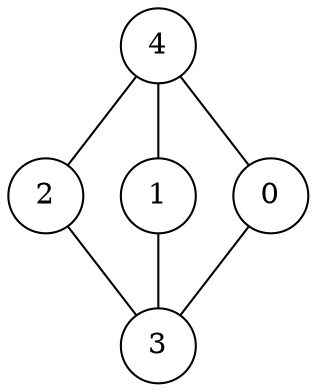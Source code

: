 graph g {
	graph [bb="-68.403,-79.401,69.401,75.482",
		overlap=false,
		size="11, 11"
	];
	node [label="\N",
		shape=circle
	];
	4	 [height=0.5,
		pos="-50.403,-7.8562",
		width=0.5];
	2	 [height=0.5,
		pos="3.4943,-61.401",
		width=0.5];
	4 -- 2	 [pos="-37.63,-20.546 -29.163,-28.957 -18.086,-39.962 -9.5614,-48.431"];
	1	 [height=0.5,
		pos="-5.2138,57.482",
		width=0.5];
	4 -- 1	 [pos="-40.149,6.97 -32.858,17.512 -23.093,31.631 -15.741,42.261"];
	0	 [height=0.5,
		pos="0.72192,13.478",
		width=0.5];
	4 -- 0	 [pos="-33.663,-0.87076 -28.072,1.4624 -21.838,4.0634 -16.231,6.4033"];
	3	 [height=0.5,
		pos="51.401,-1.702",
		width=0.5];
	2 -- 3	 [pos="14.848,-47.253 22.484,-37.737 32.51,-25.244 40.129,-15.748"];
	1 -- 3	 [pos="7.3508,44.347 16.733,34.539 29.498,21.195 38.871,11.396"];
	0 -- 3	 [pos="18.163,8.2536 23.317,6.7099 28.955,5.0212 34.1,3.4802"];
}
